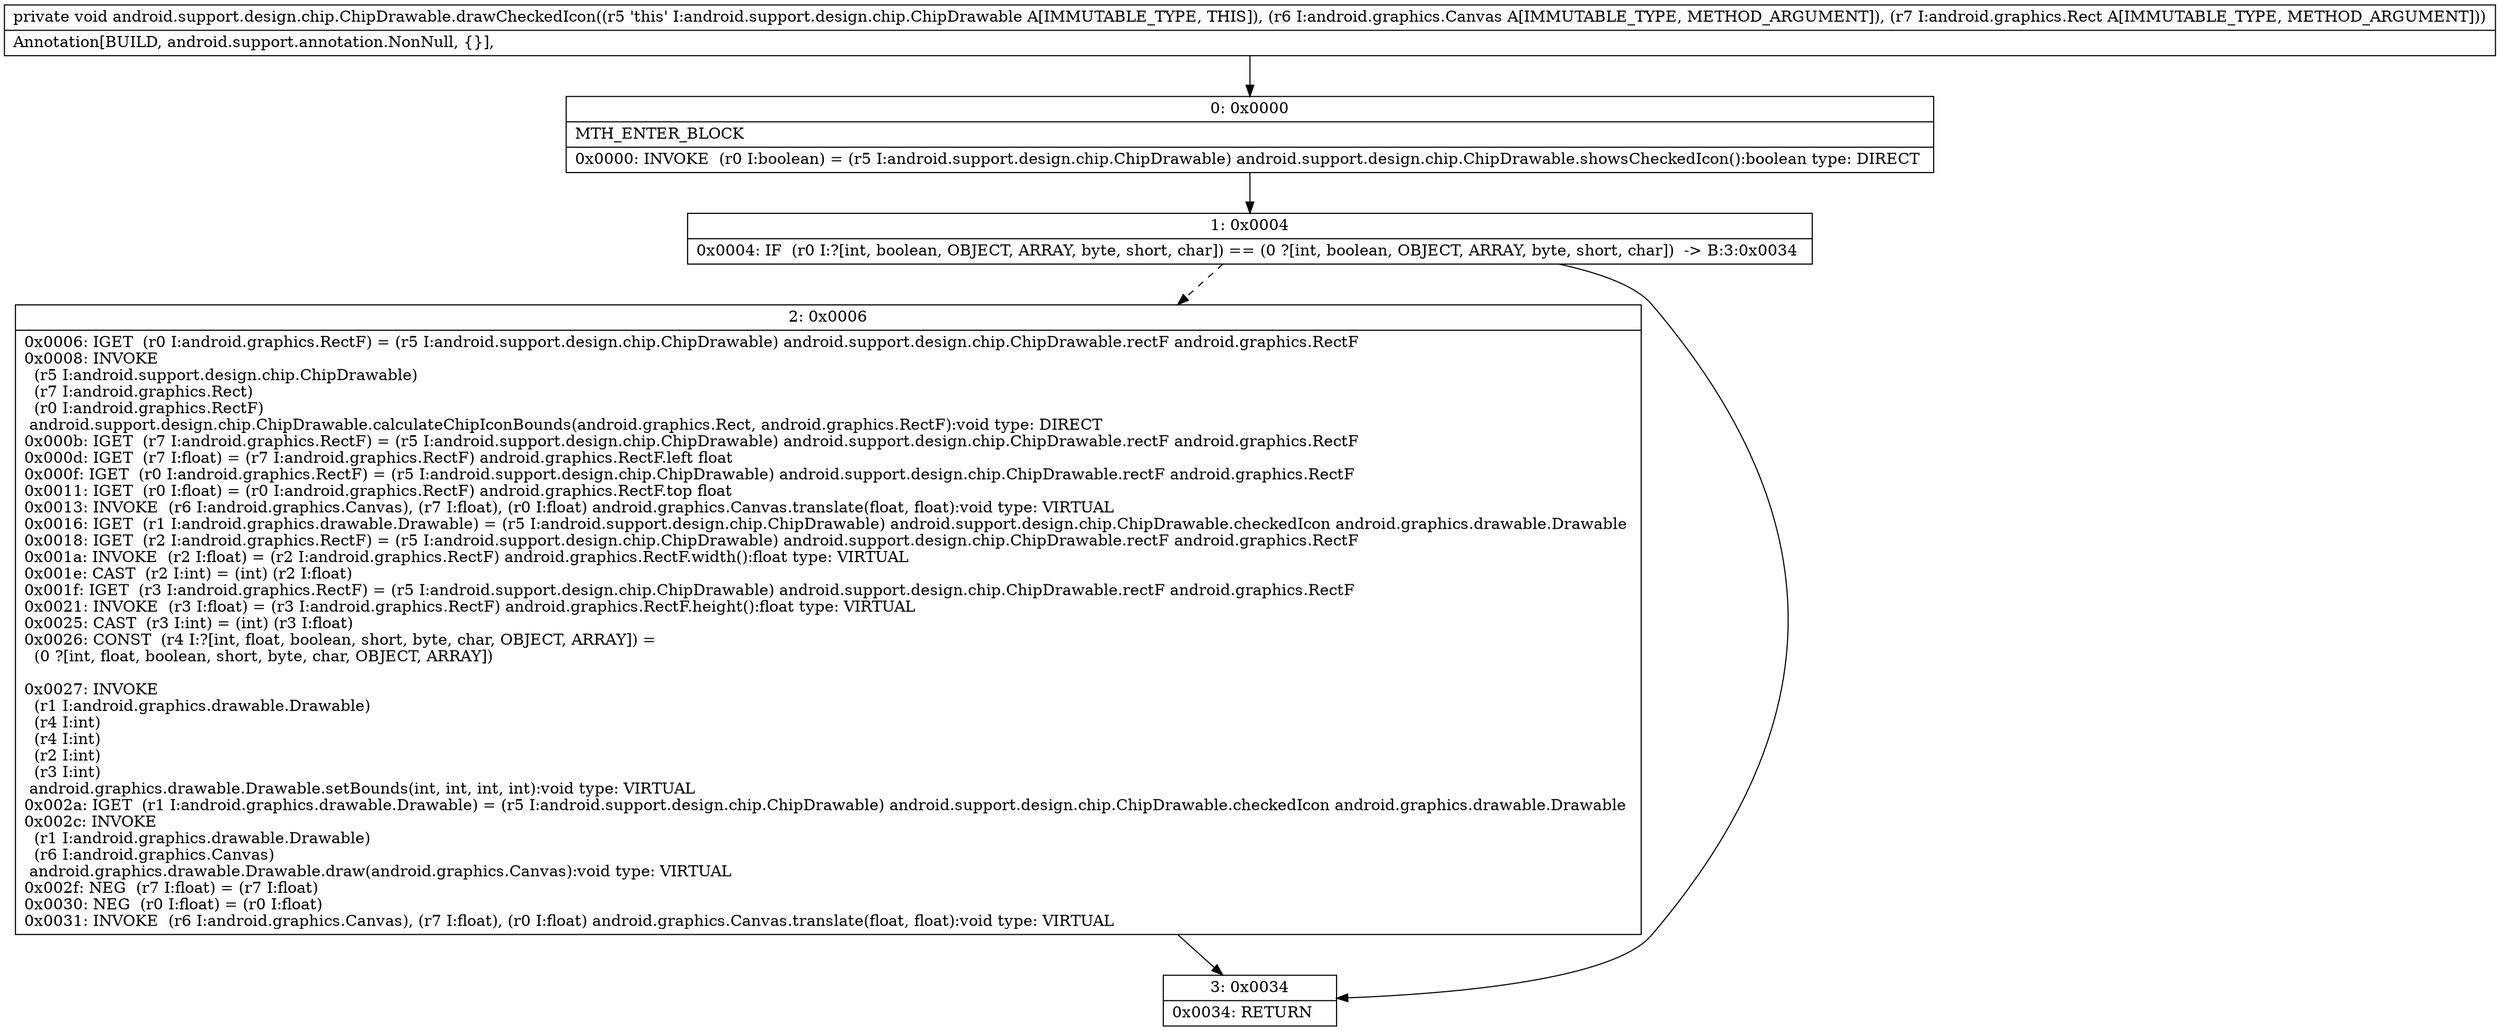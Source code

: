 digraph "CFG forandroid.support.design.chip.ChipDrawable.drawCheckedIcon(Landroid\/graphics\/Canvas;Landroid\/graphics\/Rect;)V" {
Node_0 [shape=record,label="{0\:\ 0x0000|MTH_ENTER_BLOCK\l|0x0000: INVOKE  (r0 I:boolean) = (r5 I:android.support.design.chip.ChipDrawable) android.support.design.chip.ChipDrawable.showsCheckedIcon():boolean type: DIRECT \l}"];
Node_1 [shape=record,label="{1\:\ 0x0004|0x0004: IF  (r0 I:?[int, boolean, OBJECT, ARRAY, byte, short, char]) == (0 ?[int, boolean, OBJECT, ARRAY, byte, short, char])  \-\> B:3:0x0034 \l}"];
Node_2 [shape=record,label="{2\:\ 0x0006|0x0006: IGET  (r0 I:android.graphics.RectF) = (r5 I:android.support.design.chip.ChipDrawable) android.support.design.chip.ChipDrawable.rectF android.graphics.RectF \l0x0008: INVOKE  \l  (r5 I:android.support.design.chip.ChipDrawable)\l  (r7 I:android.graphics.Rect)\l  (r0 I:android.graphics.RectF)\l android.support.design.chip.ChipDrawable.calculateChipIconBounds(android.graphics.Rect, android.graphics.RectF):void type: DIRECT \l0x000b: IGET  (r7 I:android.graphics.RectF) = (r5 I:android.support.design.chip.ChipDrawable) android.support.design.chip.ChipDrawable.rectF android.graphics.RectF \l0x000d: IGET  (r7 I:float) = (r7 I:android.graphics.RectF) android.graphics.RectF.left float \l0x000f: IGET  (r0 I:android.graphics.RectF) = (r5 I:android.support.design.chip.ChipDrawable) android.support.design.chip.ChipDrawable.rectF android.graphics.RectF \l0x0011: IGET  (r0 I:float) = (r0 I:android.graphics.RectF) android.graphics.RectF.top float \l0x0013: INVOKE  (r6 I:android.graphics.Canvas), (r7 I:float), (r0 I:float) android.graphics.Canvas.translate(float, float):void type: VIRTUAL \l0x0016: IGET  (r1 I:android.graphics.drawable.Drawable) = (r5 I:android.support.design.chip.ChipDrawable) android.support.design.chip.ChipDrawable.checkedIcon android.graphics.drawable.Drawable \l0x0018: IGET  (r2 I:android.graphics.RectF) = (r5 I:android.support.design.chip.ChipDrawable) android.support.design.chip.ChipDrawable.rectF android.graphics.RectF \l0x001a: INVOKE  (r2 I:float) = (r2 I:android.graphics.RectF) android.graphics.RectF.width():float type: VIRTUAL \l0x001e: CAST  (r2 I:int) = (int) (r2 I:float) \l0x001f: IGET  (r3 I:android.graphics.RectF) = (r5 I:android.support.design.chip.ChipDrawable) android.support.design.chip.ChipDrawable.rectF android.graphics.RectF \l0x0021: INVOKE  (r3 I:float) = (r3 I:android.graphics.RectF) android.graphics.RectF.height():float type: VIRTUAL \l0x0025: CAST  (r3 I:int) = (int) (r3 I:float) \l0x0026: CONST  (r4 I:?[int, float, boolean, short, byte, char, OBJECT, ARRAY]) = \l  (0 ?[int, float, boolean, short, byte, char, OBJECT, ARRAY])\l \l0x0027: INVOKE  \l  (r1 I:android.graphics.drawable.Drawable)\l  (r4 I:int)\l  (r4 I:int)\l  (r2 I:int)\l  (r3 I:int)\l android.graphics.drawable.Drawable.setBounds(int, int, int, int):void type: VIRTUAL \l0x002a: IGET  (r1 I:android.graphics.drawable.Drawable) = (r5 I:android.support.design.chip.ChipDrawable) android.support.design.chip.ChipDrawable.checkedIcon android.graphics.drawable.Drawable \l0x002c: INVOKE  \l  (r1 I:android.graphics.drawable.Drawable)\l  (r6 I:android.graphics.Canvas)\l android.graphics.drawable.Drawable.draw(android.graphics.Canvas):void type: VIRTUAL \l0x002f: NEG  (r7 I:float) = (r7 I:float) \l0x0030: NEG  (r0 I:float) = (r0 I:float) \l0x0031: INVOKE  (r6 I:android.graphics.Canvas), (r7 I:float), (r0 I:float) android.graphics.Canvas.translate(float, float):void type: VIRTUAL \l}"];
Node_3 [shape=record,label="{3\:\ 0x0034|0x0034: RETURN   \l}"];
MethodNode[shape=record,label="{private void android.support.design.chip.ChipDrawable.drawCheckedIcon((r5 'this' I:android.support.design.chip.ChipDrawable A[IMMUTABLE_TYPE, THIS]), (r6 I:android.graphics.Canvas A[IMMUTABLE_TYPE, METHOD_ARGUMENT]), (r7 I:android.graphics.Rect A[IMMUTABLE_TYPE, METHOD_ARGUMENT]))  | Annotation[BUILD, android.support.annotation.NonNull, \{\}], \l}"];
MethodNode -> Node_0;
Node_0 -> Node_1;
Node_1 -> Node_2[style=dashed];
Node_1 -> Node_3;
Node_2 -> Node_3;
}

